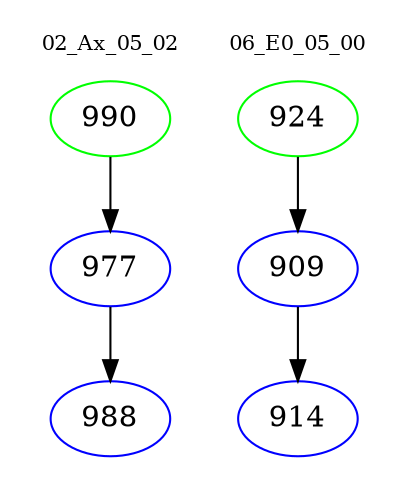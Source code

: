 digraph{
subgraph cluster_0 {
color = white
label = "02_Ax_05_02";
fontsize=10;
T0_990 [label="990", color="green"]
T0_990 -> T0_977 [color="black"]
T0_977 [label="977", color="blue"]
T0_977 -> T0_988 [color="black"]
T0_988 [label="988", color="blue"]
}
subgraph cluster_1 {
color = white
label = "06_E0_05_00";
fontsize=10;
T1_924 [label="924", color="green"]
T1_924 -> T1_909 [color="black"]
T1_909 [label="909", color="blue"]
T1_909 -> T1_914 [color="black"]
T1_914 [label="914", color="blue"]
}
}
